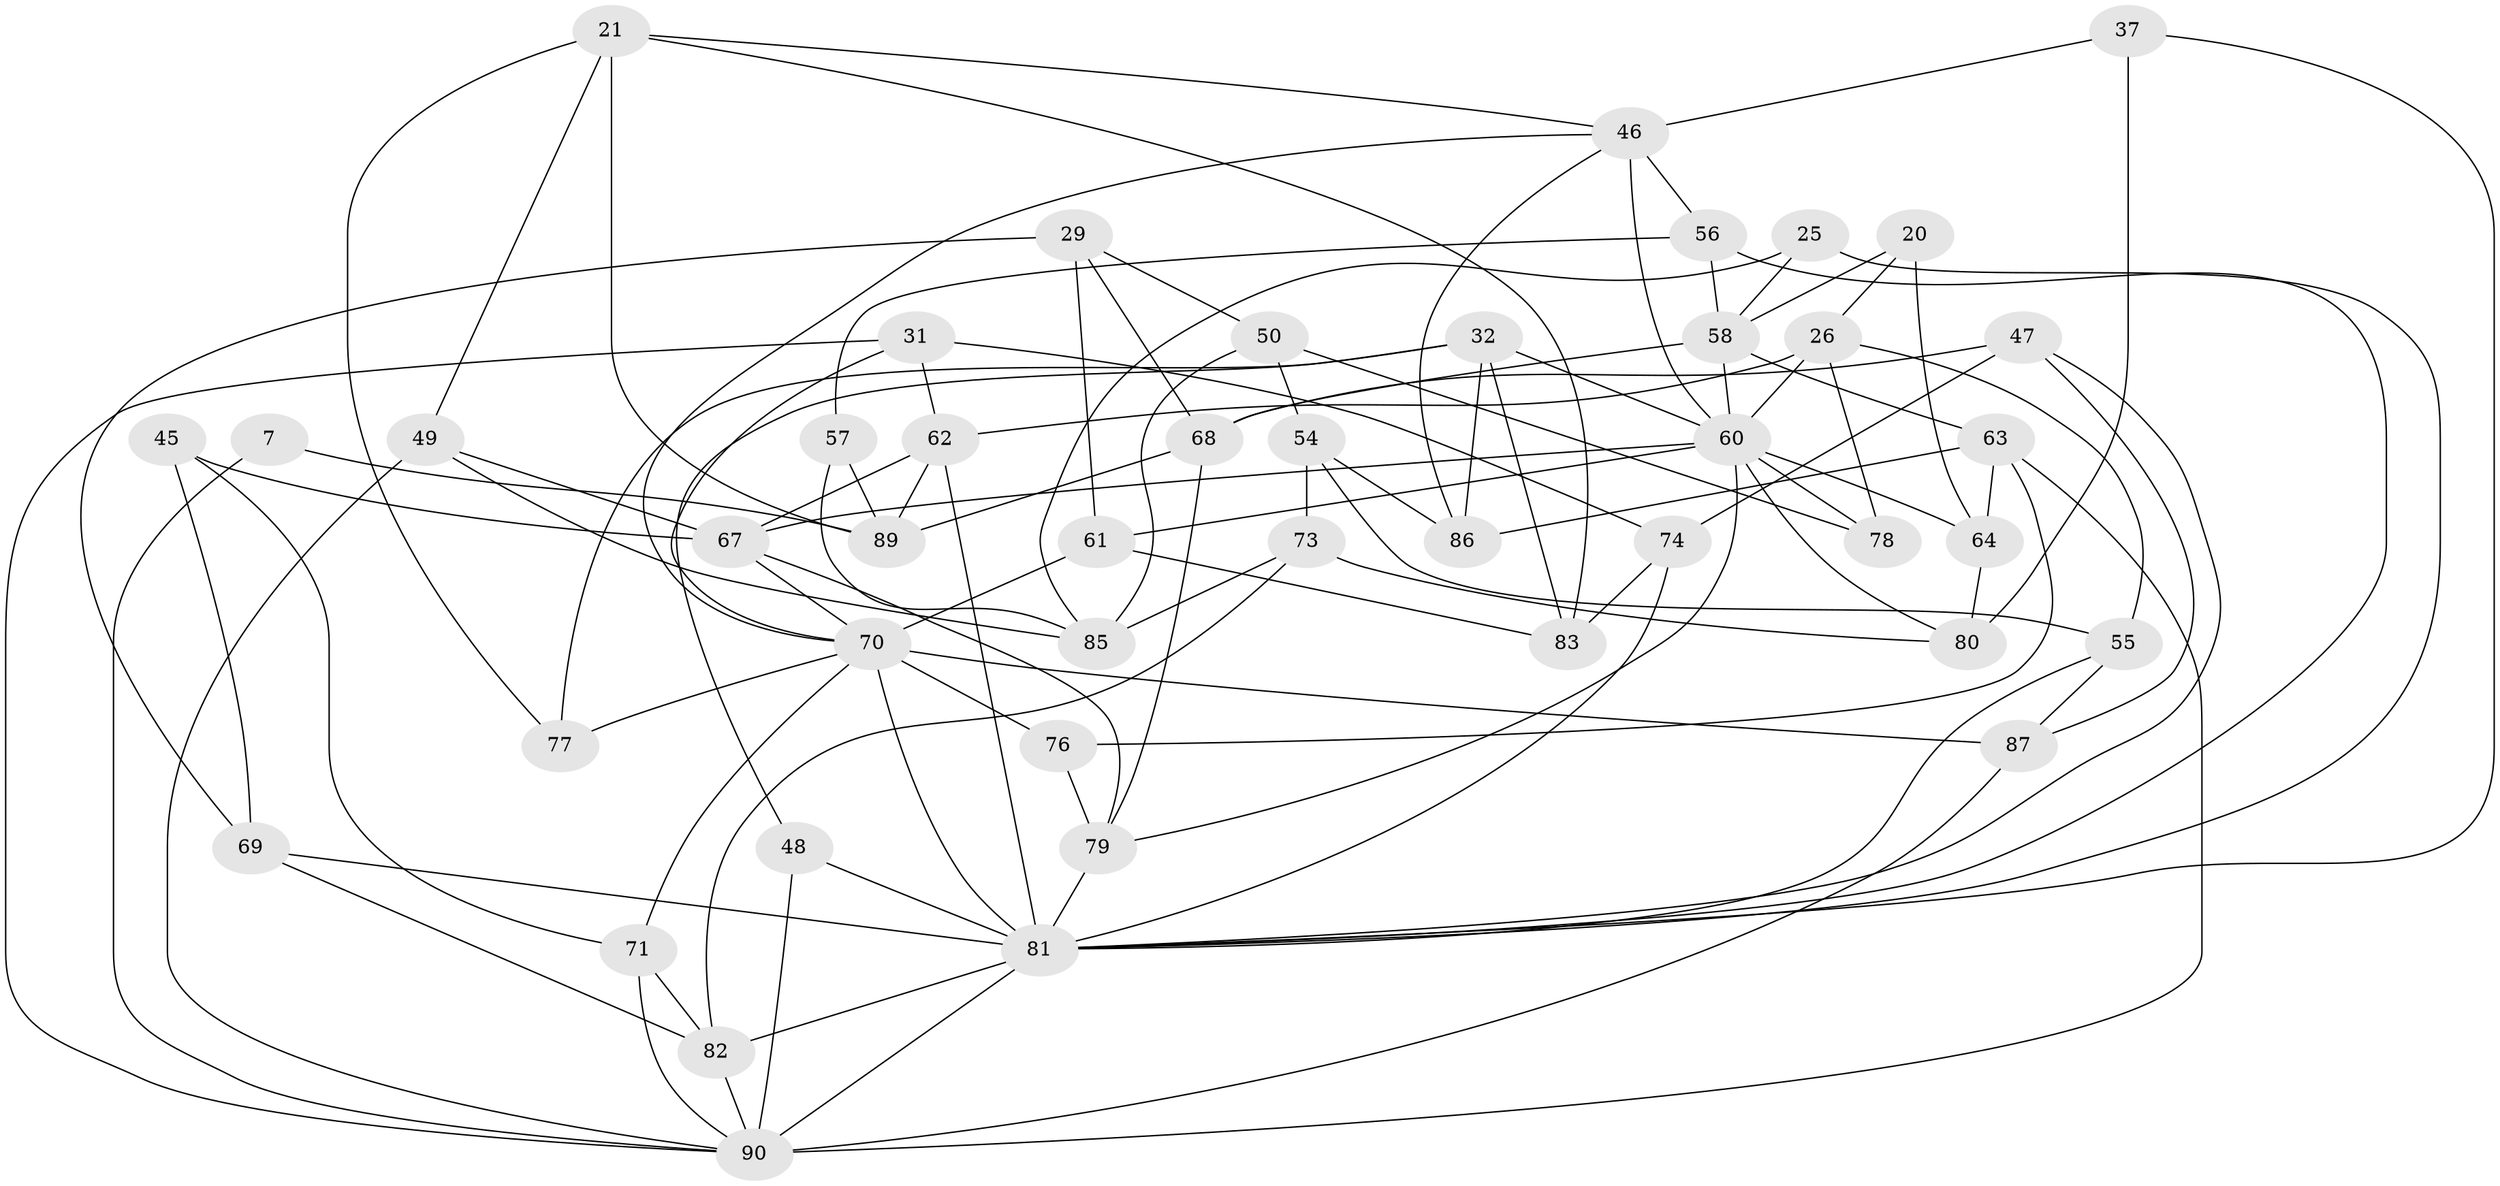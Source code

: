 // original degree distribution, {4: 1.0}
// Generated by graph-tools (version 1.1) at 2025/56/03/09/25 04:56:46]
// undirected, 45 vertices, 105 edges
graph export_dot {
graph [start="1"]
  node [color=gray90,style=filled];
  7;
  20;
  21 [super="+5"];
  25;
  26 [super="+18"];
  29;
  31;
  32 [super="+19"];
  37 [super="+16"];
  45;
  46 [super="+30+13"];
  47;
  48;
  49;
  50;
  54;
  55;
  56;
  57;
  58 [super="+2+22"];
  60 [super="+9+51+40"];
  61;
  62 [super="+52"];
  63 [super="+28"];
  64 [super="+10"];
  67 [super="+41+59"];
  68 [super="+36"];
  69;
  70 [super="+17+65+42"];
  71;
  73;
  74;
  76;
  77;
  78;
  79 [super="+24"];
  80 [super="+33"];
  81 [super="+12+44+72+75"];
  82 [super="+35"];
  83;
  85 [super="+8"];
  86;
  87 [super="+84"];
  89 [super="+1+66"];
  90 [super="+14+23+88"];
  7 -- 89 [weight=2];
  7 -- 90 [weight=2];
  20 -- 26;
  20 -- 58;
  20 -- 64 [weight=2];
  21 -- 89 [weight=2];
  21 -- 83;
  21 -- 77;
  21 -- 49;
  21 -- 46;
  25 -- 85 [weight=2];
  25 -- 58;
  25 -- 81;
  26 -- 60;
  26 -- 78;
  26 -- 62 [weight=2];
  26 -- 55;
  29 -- 68;
  29 -- 61;
  29 -- 50;
  29 -- 69;
  31 -- 74;
  31 -- 90;
  31 -- 70;
  31 -- 62;
  32 -- 48;
  32 -- 83;
  32 -- 77 [weight=2];
  32 -- 86;
  32 -- 60;
  37 -- 46 [weight=2];
  37 -- 80 [weight=2];
  37 -- 81 [weight=2];
  45 -- 69;
  45 -- 67 [weight=2];
  45 -- 71;
  46 -- 86;
  46 -- 60 [weight=2];
  46 -- 56;
  46 -- 70;
  47 -- 74;
  47 -- 81;
  47 -- 68;
  47 -- 87;
  48 -- 90 [weight=2];
  48 -- 81;
  49 -- 85;
  49 -- 90;
  49 -- 67;
  50 -- 78;
  50 -- 85;
  50 -- 54;
  54 -- 73;
  54 -- 55;
  54 -- 86;
  55 -- 87;
  55 -- 81;
  56 -- 58;
  56 -- 57;
  56 -- 81;
  57 -- 89 [weight=2];
  57 -- 85;
  58 -- 63;
  58 -- 68 [weight=2];
  58 -- 60 [weight=2];
  60 -- 78 [weight=2];
  60 -- 80;
  60 -- 61;
  60 -- 79 [weight=2];
  60 -- 64;
  60 -- 67;
  61 -- 83;
  61 -- 70;
  62 -- 67;
  62 -- 89;
  62 -- 81;
  63 -- 64;
  63 -- 90 [weight=2];
  63 -- 76;
  63 -- 86;
  64 -- 80 [weight=2];
  67 -- 70 [weight=2];
  67 -- 79;
  68 -- 79;
  68 -- 89;
  69 -- 82;
  69 -- 81;
  70 -- 81 [weight=4];
  70 -- 77;
  70 -- 71;
  70 -- 87 [weight=3];
  70 -- 76 [weight=2];
  71 -- 82;
  71 -- 90;
  73 -- 85;
  73 -- 80;
  73 -- 82;
  74 -- 83;
  74 -- 81;
  76 -- 79;
  79 -- 81 [weight=3];
  81 -- 82 [weight=2];
  81 -- 90;
  82 -- 90;
  87 -- 90;
}
